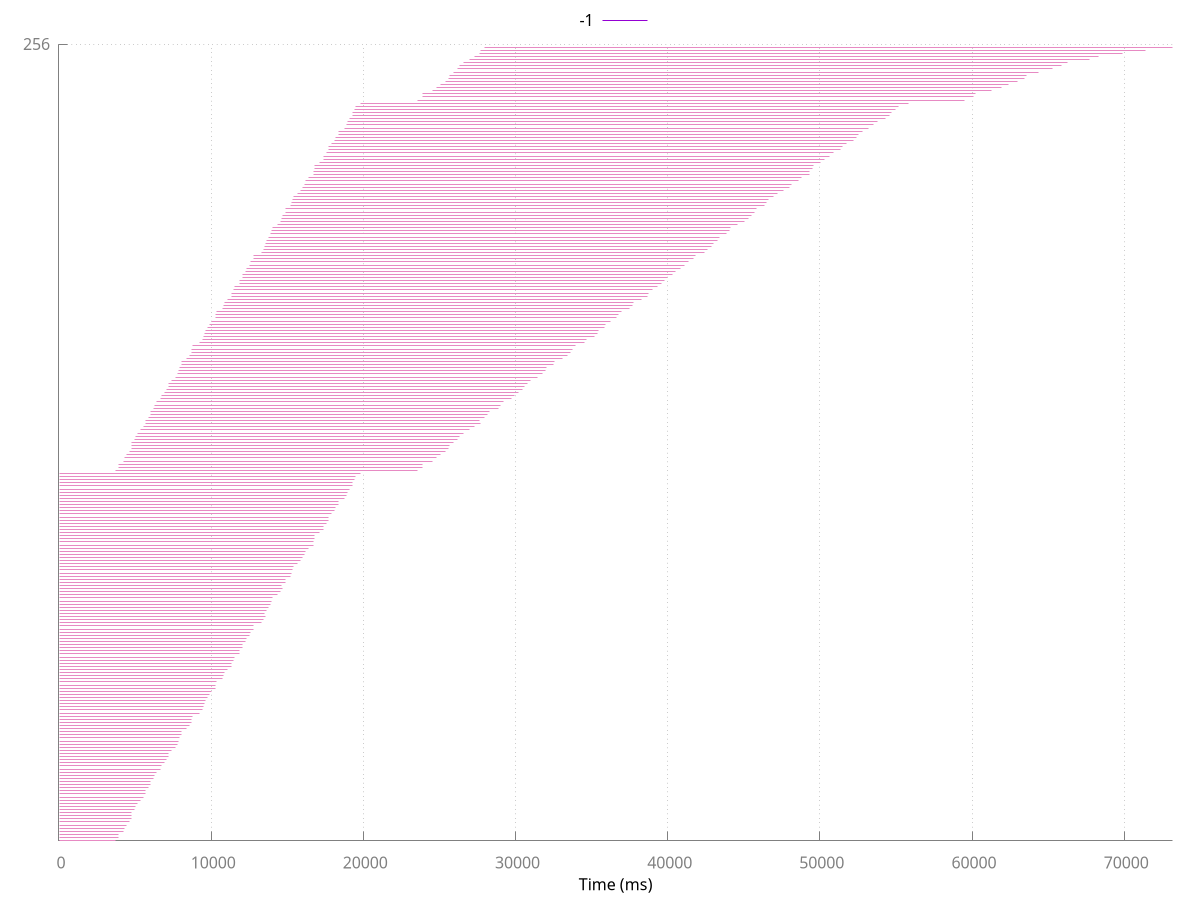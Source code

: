 set terminal pdfcairo font 'Times,22' linewidth 4 rounded dashlength 2 size 5,5

# Line style for axes
set style line 80 lt 1 lc rgb "#808080"

# Line style for grid
set style line 81 lt 0 # dashed
set style line 81 lt rgb "#808080"  # grey

set grid back linestyle 81
set border 3 back linestyle 80 # Remove border on top and right.  These
             # borders are useless and make it harder
             # to see plotted lines near the border.
    # Also, put it in grey; no need for so much emphasis on a border.
set xtics nomirror
set ytics nomirror

set style line 1 lt rgb "#fc8d62" lw 1 pt 1
set style line 2 lt rgb "#8da0cb" lw 1 pt 6
set style line 3 lt rgb "#e78ac3" lw 1 pt 2
set style line 4 lt rgb "#a6d854" lw 1 pt 3
set style line 5 lt rgb "#66c2a5" lw 1 pt 4
set style line 6 lt rgb "#ffd92f" lw 1 pt 5
set style line 7 lt rgb "#e5c494" lw 1 pt 7
set style line 8 lt rgb "#b3b3b3" lw 1 pt 8

set xlabel "Time (ms)" offset 0,0.5
set key above

set arrow from 0,0 to 3740,0 ls 3 nohead
set arrow from 0,1 to 3893,1 ls 3 nohead
set arrow from 0,2 to 3896,2 ls 3 nohead
set arrow from 0,3 to 4225,3 ls 3 nohead
set arrow from 0,4 to 4304,4 ls 3 nohead
set arrow from 0,5 to 4424,5 ls 3 nohead
set arrow from 0,6 to 4641,6 ls 3 nohead
set arrow from 0,7 to 4737,7 ls 3 nohead
set arrow from 0,8 to 4775,8 ls 3 nohead
set arrow from 0,9 to 4792,9 ls 3 nohead
set arrow from 0,10 to 4975,10 ls 3 nohead
set arrow from 0,11 to 5038,11 ls 3 nohead
set arrow from 0,12 to 5163,12 ls 3 nohead
set arrow from 0,13 to 5380,13 ls 3 nohead
set arrow from 0,14 to 5572,14 ls 3 nohead
set arrow from 0,15 to 5705,15 ls 3 nohead
set arrow from 0,16 to 5700,16 ls 3 nohead
set arrow from 0,17 to 5849,17 ls 3 nohead
set arrow from 0,18 to 5991,18 ls 3 nohead
set arrow from 0,19 to 5985,19 ls 3 nohead
set arrow from 0,20 to 6225,20 ls 3 nohead
set arrow from 0,21 to 6258,21 ls 3 nohead
set arrow from 0,22 to 6412,22 ls 3 nohead
set arrow from 0,23 to 6665,23 ls 3 nohead
set arrow from 0,24 to 6755,24 ls 3 nohead
set arrow from 0,25 to 6909,25 ls 3 nohead
set arrow from 0,26 to 7066,26 ls 3 nohead
set arrow from 0,27 to 7177,27 ls 3 nohead
set arrow from 0,28 to 7227,28 ls 3 nohead
set arrow from 0,29 to 7416,29 ls 3 nohead
set arrow from 0,30 to 7681,30 ls 3 nohead
set arrow from 0,31 to 7755,31 ls 3 nohead
set arrow from 0,32 to 7869,32 ls 3 nohead
set arrow from 0,33 to 7916,33 ls 3 nohead
set arrow from 0,34 to 8059,34 ls 3 nohead
set arrow from 0,35 to 8076,35 ls 3 nohead
set arrow from 0,36 to 8359,36 ls 3 nohead
set arrow from 0,37 to 8544,37 ls 3 nohead
set arrow from 0,38 to 8700,38 ls 3 nohead
set arrow from 0,39 to 8718,39 ls 3 nohead
set arrow from 0,40 to 8800,40 ls 3 nohead
set arrow from 0,41 to 9241,41 ls 3 nohead
set arrow from 0,42 to 9413,42 ls 3 nohead
set arrow from 0,43 to 9463,43 ls 3 nohead
set arrow from 0,44 to 9576,44 ls 3 nohead
set arrow from 0,45 to 9623,45 ls 3 nohead
set arrow from 0,46 to 9753,46 ls 3 nohead
set arrow from 0,47 to 9863,47 ls 3 nohead
set arrow from 0,48 to 10010,48 ls 3 nohead
set arrow from 0,49 to 10277,49 ls 3 nohead
set arrow from 0,50 to 10284,50 ls 3 nohead
set arrow from 0,51 to 10351,51 ls 3 nohead
set arrow from 0,52 to 10715,52 ls 3 nohead
set arrow from 0,53 to 10831,53 ls 3 nohead
set arrow from 0,54 to 10850,54 ls 3 nohead
set arrow from 0,55 to 11068,55 ls 3 nohead
set arrow from 0,56 to 11313,56 ls 3 nohead
set arrow from 0,57 to 11323,57 ls 3 nohead
set arrow from 0,58 to 11490,58 ls 3 nohead
set arrow from 0,59 to 11557,59 ls 3 nohead
set arrow from 0,60 to 11865,60 ls 3 nohead
set arrow from 0,61 to 11881,61 ls 3 nohead
set arrow from 0,62 to 12032,62 ls 3 nohead
set arrow from 0,63 to 12079,63 ls 3 nohead
set arrow from 0,64 to 12228,64 ls 3 nohead
set arrow from 0,65 to 12325,65 ls 3 nohead
set arrow from 0,66 to 12506,66 ls 3 nohead
set arrow from 0,67 to 12580,67 ls 3 nohead
set arrow from 0,68 to 12763,68 ls 3 nohead
set arrow from 0,69 to 12800,69 ls 3 nohead
set arrow from 0,70 to 13320,70 ls 3 nohead
set arrow from 0,71 to 13428,71 ls 3 nohead
set arrow from 0,72 to 13561,72 ls 3 nohead
set arrow from 0,73 to 13531,73 ls 3 nohead
set arrow from 0,74 to 13629,74 ls 3 nohead
set arrow from 0,75 to 13769,75 ls 3 nohead
set arrow from 0,76 to 13893,76 ls 3 nohead
set arrow from 0,77 to 13996,77 ls 3 nohead
set arrow from 0,78 to 14029,78 ls 3 nohead
set arrow from 0,79 to 14358,79 ls 3 nohead
set arrow from 0,80 to 14581,80 ls 3 nohead
set arrow from 0,81 to 14677,81 ls 3 nohead
set arrow from 0,82 to 14642,82 ls 3 nohead
set arrow from 0,83 to 14859,83 ls 3 nohead
set arrow from 0,84 to 14879,84 ls 3 nohead
set arrow from 0,85 to 15231,85 ls 3 nohead
set arrow from 0,86 to 15289,86 ls 3 nohead
set arrow from 0,87 to 15333,87 ls 3 nohead
set arrow from 0,88 to 15431,88 ls 3 nohead
set arrow from 0,89 to 15646,89 ls 3 nohead
set arrow from 0,90 to 15856,90 ls 3 nohead
set arrow from 0,91 to 16015,91 ls 3 nohead
set arrow from 0,92 to 16118,92 ls 3 nohead
set arrow from 0,93 to 16203,93 ls 3 nohead
set arrow from 0,94 to 16402,94 ls 3 nohead
set arrow from 0,95 to 16693,95 ls 3 nohead
set arrow from 0,96 to 16703,96 ls 3 nohead
set arrow from 0,97 to 16822,97 ls 3 nohead
set arrow from 0,98 to 16793,98 ls 3 nohead
set arrow from 0,99 to 17141,99 ls 3 nohead
set arrow from 0,100 to 17394,100 ls 3 nohead
set arrow from 0,101 to 17392,101 ls 3 nohead
set arrow from 0,102 to 17579,102 ls 3 nohead
set arrow from 0,103 to 17713,103 ls 3 nohead
set arrow from 0,104 to 17691,104 ls 3 nohead
set arrow from 0,105 to 17882,105 ls 3 nohead
set arrow from 0,106 to 18120,106 ls 3 nohead
set arrow from 0,107 to 18180,107 ls 3 nohead
set arrow from 0,108 to 18338,108 ls 3 nohead
set arrow from 0,109 to 18382,109 ls 3 nohead
set arrow from 0,110 to 18778,110 ls 3 nohead
set arrow from 0,111 to 18884,111 ls 3 nohead
set arrow from 0,112 to 18985,112 ls 3 nohead
set arrow from 0,113 to 19080,113 ls 3 nohead
set arrow from 0,114 to 19301,114 ls 3 nohead
set arrow from 0,115 to 19269,115 ls 3 nohead
set arrow from 0,116 to 19422,116 ls 3 nohead
set arrow from 0,117 to 19458,117 ls 3 nohead
set arrow from 0,118 to 19836,118 ls 3 nohead
set arrow from 3740,119 to 23535,119 ls 3 nohead
set arrow from 3893,120 to 23877,120 ls 3 nohead
set arrow from 3896,121 to 23894,121 ls 3 nohead
set arrow from 4225,122 to 24568,122 ls 3 nohead
set arrow from 4304,123 to 24805,123 ls 3 nohead
set arrow from 4424,124 to 25039,124 ls 3 nohead
set arrow from 4641,125 to 25418,125 ls 3 nohead
set arrow from 4737,126 to 25584,126 ls 3 nohead
set arrow from 4775,127 to 25660,127 ls 3 nohead
set arrow from 4792,128 to 25948,128 ls 3 nohead
set arrow from 4975,129 to 26183,129 ls 3 nohead
set arrow from 5038,130 to 26350,130 ls 3 nohead
set arrow from 5163,131 to 26567,131 ls 3 nohead
set arrow from 5380,132 to 26947,132 ls 3 nohead
set arrow from 5572,133 to 27335,133 ls 3 nohead
set arrow from 5700,134 to 27671,134 ls 3 nohead
set arrow from 5705,135 to 27643,135 ls 3 nohead
set arrow from 5849,136 to 27979,136 ls 3 nohead
set arrow from 5985,137 to 28129,137 ls 3 nohead
set arrow from 5991,138 to 28308,138 ls 3 nohead
set arrow from 6225,139 to 28880,139 ls 3 nohead
set arrow from 6258,140 to 28987,140 ls 3 nohead
set arrow from 6412,141 to 29216,141 ls 3 nohead
set arrow from 6665,142 to 29705,142 ls 3 nohead
set arrow from 6755,143 to 29952,143 ls 3 nohead
set arrow from 6909,144 to 30181,144 ls 3 nohead
set arrow from 7066,145 to 30473,145 ls 3 nohead
set arrow from 7177,146 to 30594,146 ls 3 nohead
set arrow from 7227,147 to 30771,147 ls 3 nohead
set arrow from 7416,148 to 30989,148 ls 3 nohead
set arrow from 7681,149 to 31465,149 ls 3 nohead
set arrow from 7755,150 to 31742,150 ls 3 nohead
set arrow from 7869,151 to 31994,151 ls 3 nohead
set arrow from 7916,152 to 32062,152 ls 3 nohead
set arrow from 8059,153 to 32508,153 ls 3 nohead
set arrow from 8076,154 to 32577,154 ls 3 nohead
set arrow from 8359,155 to 33091,155 ls 3 nohead
set arrow from 8544,156 to 33439,156 ls 3 nohead
set arrow from 8700,157 to 33602,157 ls 3 nohead
set arrow from 8718,158 to 33773,158 ls 3 nohead
set arrow from 8800,159 to 33955,159 ls 3 nohead
set arrow from 9241,160 to 34509,160 ls 3 nohead
set arrow from 9413,161 to 34677,161 ls 3 nohead
set arrow from 9463,162 to 35171,162 ls 3 nohead
set arrow from 9576,163 to 35406,163 ls 3 nohead
set arrow from 9623,164 to 35441,164 ls 3 nohead
set arrow from 9753,165 to 35818,165 ls 3 nohead
set arrow from 9863,166 to 35945,166 ls 3 nohead
set arrow from 10010,167 to 36222,167 ls 3 nohead
set arrow from 10277,168 to 36651,168 ls 3 nohead
set arrow from 10284,169 to 36748,169 ls 3 nohead
set arrow from 10351,170 to 36941,170 ls 3 nohead
set arrow from 10715,171 to 37498,171 ls 3 nohead
set arrow from 10831,172 to 37688,172 ls 3 nohead
set arrow from 10850,173 to 37772,173 ls 3 nohead
set arrow from 11068,174 to 38262,174 ls 3 nohead
set arrow from 11313,175 to 38700,175 ls 3 nohead
set arrow from 11323,176 to 38739,176 ls 3 nohead
set arrow from 11490,177 to 39015,177 ls 3 nohead
set arrow from 11557,178 to 39331,178 ls 3 nohead
set arrow from 11865,179 to 39601,179 ls 3 nohead
set arrow from 11881,180 to 39795,180 ls 3 nohead
set arrow from 12032,181 to 40003,181 ls 3 nohead
set arrow from 12079,182 to 40309,182 ls 3 nohead
set arrow from 12228,183 to 40509,183 ls 3 nohead
set arrow from 12325,184 to 40868,184 ls 3 nohead
set arrow from 12506,185 to 41128,185 ls 3 nohead
set arrow from 12580,186 to 41394,186 ls 3 nohead
set arrow from 12763,187 to 41695,187 ls 3 nohead
set arrow from 12800,188 to 41839,188 ls 3 nohead
set arrow from 13320,189 to 42412,189 ls 3 nohead
set arrow from 13428,190 to 42637,190 ls 3 nohead
set arrow from 13531,191 to 42847,191 ls 3 nohead
set arrow from 13561,192 to 43025,192 ls 3 nohead
set arrow from 13629,193 to 43255,193 ls 3 nohead
set arrow from 13769,194 to 43384,194 ls 3 nohead
set arrow from 13893,195 to 43835,195 ls 3 nohead
set arrow from 13996,196 to 44079,196 ls 3 nohead
set arrow from 14029,197 to 44160,197 ls 3 nohead
set arrow from 14358,198 to 44604,198 ls 3 nohead
set arrow from 14581,199 to 45048,199 ls 3 nohead
set arrow from 14642,200 to 45334,200 ls 3 nohead
set arrow from 14677,201 to 45484,201 ls 3 nohead
set arrow from 14859,202 to 45728,202 ls 3 nohead
set arrow from 14879,203 to 45863,203 ls 3 nohead
set arrow from 15231,204 to 46354,204 ls 3 nohead
set arrow from 15289,205 to 46473,205 ls 3 nohead
set arrow from 15333,206 to 46615,206 ls 3 nohead
set arrow from 15431,207 to 46923,207 ls 3 nohead
set arrow from 15646,208 to 47242,208 ls 3 nohead
set arrow from 15856,209 to 47613,209 ls 3 nohead
set arrow from 16015,210 to 47973,210 ls 3 nohead
set arrow from 16118,211 to 48121,211 ls 3 nohead
set arrow from 16203,212 to 48584,212 ls 3 nohead
set arrow from 16402,213 to 48818,213 ls 3 nohead
set arrow from 16693,214 to 49291,214 ls 3 nohead
set arrow from 16703,215 to 49333,215 ls 3 nohead
set arrow from 16793,216 to 49544,216 ls 3 nohead
set arrow from 16822,217 to 49605,217 ls 3 nohead
set arrow from 17141,218 to 50061,218 ls 3 nohead
set arrow from 17392,219 to 50335,219 ls 3 nohead
set arrow from 17394,220 to 50625,220 ls 3 nohead
set arrow from 17579,221 to 50919,221 ls 3 nohead
set arrow from 17691,222 to 51368,222 ls 3 nohead
set arrow from 17713,223 to 51500,223 ls 3 nohead
set arrow from 17882,224 to 51758,224 ls 3 nohead
set arrow from 18120,225 to 52208,225 ls 3 nohead
set arrow from 18180,226 to 52382,226 ls 3 nohead
set arrow from 18338,227 to 52560,227 ls 3 nohead
set arrow from 18382,228 to 52815,228 ls 3 nohead
set arrow from 18778,229 to 53179,229 ls 3 nohead
set arrow from 18884,230 to 53548,230 ls 3 nohead
set arrow from 18985,231 to 53810,231 ls 3 nohead
set arrow from 19080,232 to 54315,232 ls 3 nohead
set arrow from 19269,233 to 54561,233 ls 3 nohead
set arrow from 19301,234 to 54718,234 ls 3 nohead
set arrow from 19422,235 to 54956,235 ls 3 nohead
set arrow from 19458,236 to 55152,236 ls 3 nohead
set arrow from 19836,237 to 55805,237 ls 3 nohead
set arrow from 23535,238 to 59490,238 ls 3 nohead
set arrow from 23877,239 to 60072,239 ls 3 nohead
set arrow from 23894,240 to 60234,240 ls 3 nohead
set arrow from 24568,241 to 61305,241 ls 3 nohead
set arrow from 24805,242 to 61938,242 ls 3 nohead
set arrow from 25039,243 to 62408,243 ls 3 nohead
set arrow from 25418,244 to 62992,244 ls 3 nohead
set arrow from 25584,245 to 63442,245 ls 3 nohead
set arrow from 25660,246 to 63561,246 ls 3 nohead
set arrow from 25948,247 to 64379,247 ls 3 nohead
set arrow from 26183,248 to 65309,248 ls 3 nohead
set arrow from 26350,249 to 65869,249 ls 3 nohead
set arrow from 26567,250 to 66287,250 ls 3 nohead
set arrow from 26947,251 to 67686,251 ls 3 nohead
set arrow from 27335,252 to 68333,252 ls 3 nohead
set arrow from 27643,253 to 69915,253 ls 3 nohead
set arrow from 27671,254 to 71393,254 ls 3 nohead
set arrow from 27979,255 to 73173,255 ls 3 nohead
set ytics (256)
set xrange [0:73173]
set yrange [0:256]
set output "../Experiments/midasExp/leaflet-finder/Spark/AppData/atoms131072/ScipyDist/spcolfsci_256_1/unit.000000/app-20170119210153-0000_1_sim_median_progress_rate_waterfall.pdf"
plot -1
